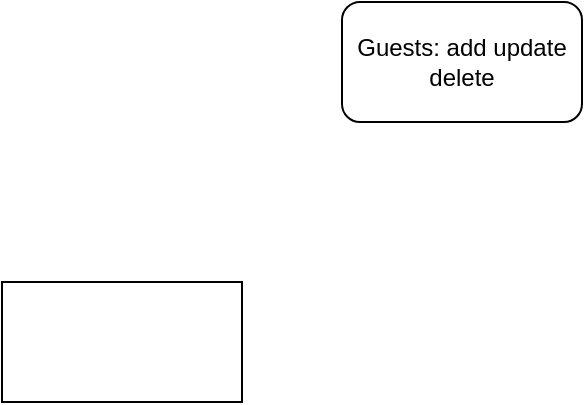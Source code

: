 <mxfile version="14.9.5" type="device"><diagram id="skcZabcyz0KvhVp7hd3m" name="Page-1"><mxGraphModel dx="782" dy="436" grid="1" gridSize="10" guides="1" tooltips="1" connect="1" arrows="1" fold="1" page="1" pageScale="1" pageWidth="850" pageHeight="1100" math="0" shadow="0"><root><mxCell id="0"/><mxCell id="1" parent="0"/><mxCell id="PMZb_X7I7FUrpzJfkER9-1" value="" style="rounded=1;whiteSpace=wrap;html=1;" vertex="1" parent="1"><mxGeometry x="490" y="80" width="120" height="60" as="geometry"/></mxCell><mxCell id="PMZb_X7I7FUrpzJfkER9-2" value="" style="rounded=0;whiteSpace=wrap;html=1;" vertex="1" parent="1"><mxGeometry x="320" y="220" width="120" height="60" as="geometry"/></mxCell><mxCell id="PMZb_X7I7FUrpzJfkER9-3" value="Guests: add update delete" style="text;html=1;strokeColor=none;fillColor=none;align=center;verticalAlign=middle;whiteSpace=wrap;rounded=0;" vertex="1" parent="1"><mxGeometry x="490" y="80" width="120" height="60" as="geometry"/></mxCell></root></mxGraphModel></diagram></mxfile>